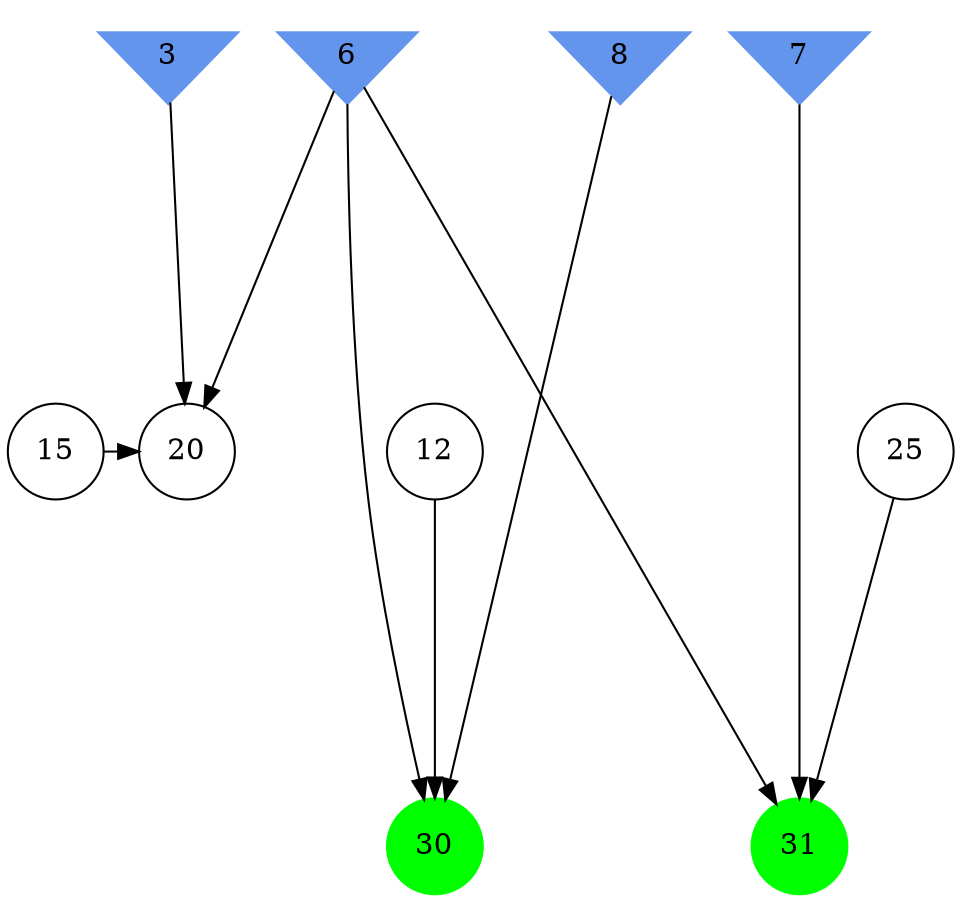 digraph brain {
	ranksep=2.0;
	3 [shape=invtriangle,style=filled,color=cornflowerblue];
	6 [shape=invtriangle,style=filled,color=cornflowerblue];
	7 [shape=invtriangle,style=filled,color=cornflowerblue];
	8 [shape=invtriangle,style=filled,color=cornflowerblue];
	12 [shape=circle,color=black];
	15 [shape=circle,color=black];
	20 [shape=circle,color=black];
	25 [shape=circle,color=black];
	30 [shape=circle,style=filled,color=green];
	31 [shape=circle,style=filled,color=green];
	12	->	30;
	8	->	30;
	6	->	30;
	6	->	20;
	15	->	20;
	3	->	20;
	6	->	31;
	7	->	31;
	25	->	31;
	{ rank=same; 3; 6; 7; 8; }
	{ rank=same; 12; 15; 20; 25; }
	{ rank=same; 30; 31; }
}
